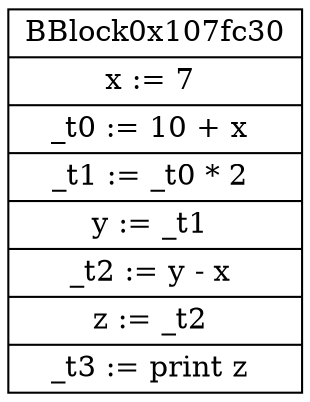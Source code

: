 digraph { 
node[shape=record]
BBlock0x107fc30 [label = "{<f0> BBlock0x107fc30|<f1> x := 7    \n |<f2> _t0 := 10 + x  \n |<f3> _t1 := _t0 * 2  \n |<f4> y := _t1    \n |<f5> _t2 := y - x  \n |<f6> z := _t2    \n |<f7> _t3 :=  print z  \n }"];


}